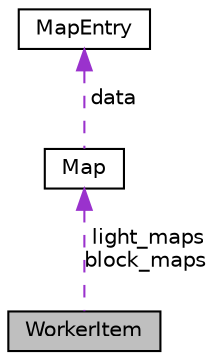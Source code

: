 digraph "WorkerItem"
{
 // LATEX_PDF_SIZE
  edge [fontname="Helvetica",fontsize="10",labelfontname="Helvetica",labelfontsize="10"];
  node [fontname="Helvetica",fontsize="10",shape=record];
  Node1 [label="WorkerItem",height=0.2,width=0.4,color="black", fillcolor="grey75", style="filled", fontcolor="black",tooltip=" "];
  Node2 -> Node1 [dir="back",color="darkorchid3",fontsize="10",style="dashed",label=" light_maps\nblock_maps" ,fontname="Helvetica"];
  Node2 [label="Map",height=0.2,width=0.4,color="black", fillcolor="white", style="filled",URL="$structMap.html",tooltip=" "];
  Node3 -> Node2 [dir="back",color="darkorchid3",fontsize="10",style="dashed",label=" data" ,fontname="Helvetica"];
  Node3 [label="MapEntry",height=0.2,width=0.4,color="black", fillcolor="white", style="filled",URL="$unionMapEntry.html",tooltip=" "];
}
